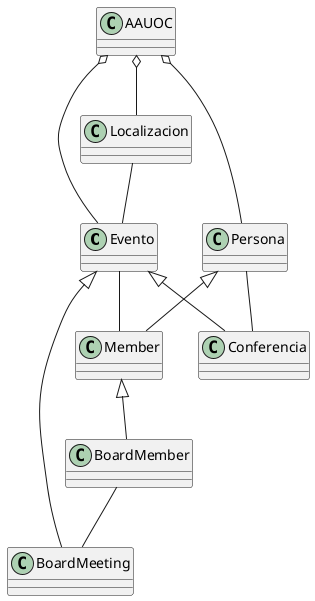 @startuml
skinparam classAttributeIconSize 0

class Evento{
}
class Conferencia{
}
class BoardMeeting{
}
Evento <|-- Conferencia
Evento <|-- BoardMeeting

class Persona{
}
class Member{
}
class BoardMember{
}
Persona <|-- Member
Member<|-- BoardMember
class Localizacion{
}
class AAUOC{
}
AAUOC o-- Persona
AAUOC o-- Localizacion
AAUOC o-- Evento
Localizacion -- Evento
Persona -- Conferencia
Evento -- Member
BoardMember -- BoardMeeting

@enduml